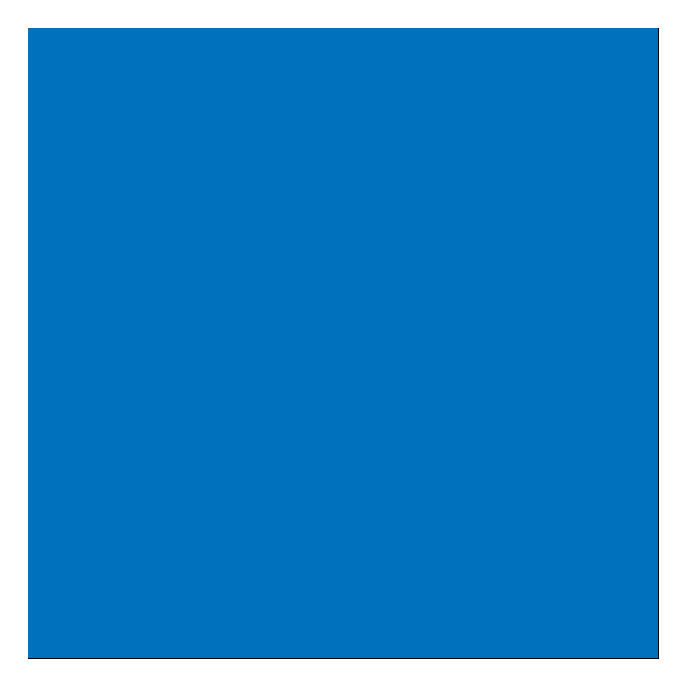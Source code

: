 % This file was created by matlab2tikz.
%
\definecolor{mycolor1}{rgb}{0.0,0.447,0.741}%
%
\begin{tikzpicture}
\footnotesize

\begin{axis}[%
width=8cm,
height=8cm,
at={(0in,0in)},
scale only axis,
xmin=0,
xmax=1,
xtick={\empty},
ymin=0,
ymax=1,
ytick={\empty},
axis background/.style={fill=white}
]

\addplot[area legend, draw=none, fill=mycolor1, forget plot]
table[row sep=crcr] {%
x	y\\
0	0\\
1	0\\
1	1\\
0	1\\
0	0\\
}--cycle;
\end{axis}
\end{tikzpicture}%